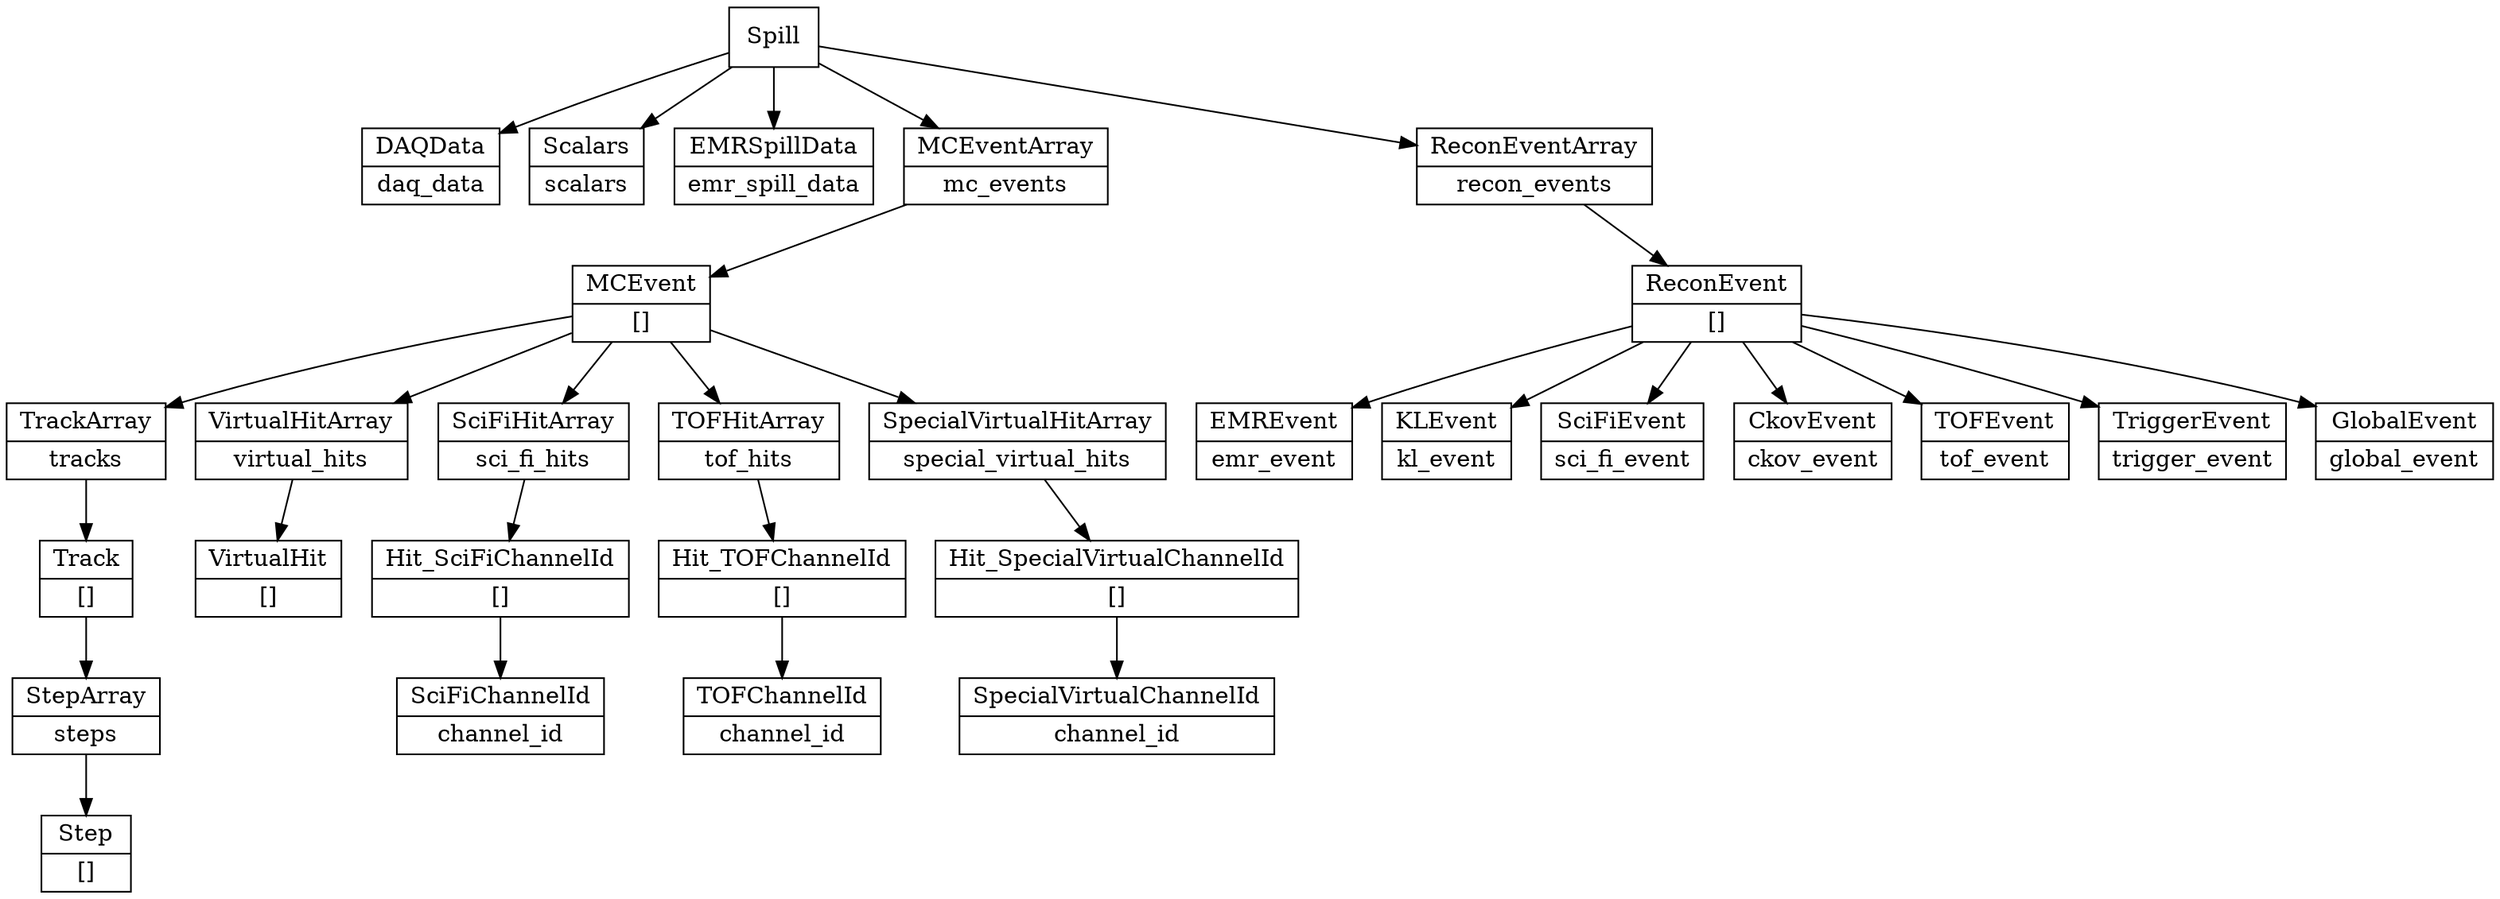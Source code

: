 digraph G {
node [shape=record];
  Spill [shape=record, label="{Spill}"]
  DAQData [shape=record, label="{DAQData|daq_data}"]
  Scalars [shape=record, label="{Scalars|scalars}"]
  EMRSpillData [shape=record, label="{EMRSpillData|emr_spill_data}"]

  MCEventArray [shape=record, label="{MCEventArray|mc_events}"]
  MCEvent [shape=record, label="{MCEvent|\[\]}"]
  TrackArray [shape=record, label="{TrackArray|tracks}"]
  Track [shape=record, label="{Track|\[\]}"]
  StepArray [shape=record, label="{StepArray|steps}"]
  Step [shape=record, label="{Step|\[\]}"]
  VirtualHitArray [shape=record, label="{VirtualHitArray|virtual_hits}"]
  VirtualHit [shape=record, label="{VirtualHit|\[\]}"]
  SciFiHitArray [shape=record, label="{SciFiHitArray|sci_fi_hits}"]
  Hit_SciFiChannelId [shape=record, label="{Hit_SciFiChannelId|\[\]}"]
  SciFiChannelId [shape=record, label="{SciFiChannelId|channel_id}"]
  TOFHitArray [shape=record, label="{TOFHitArray|tof_hits}"]
  Hit_TOFChannelId [shape=record, label="{Hit_TOFChannelId|\[\]}"]
  TOFChannelId [shape=record, label="{TOFChannelId|channel_id}"]
  SpecialVirtualHitArray [shape=record, label="{SpecialVirtualHitArray|special_virtual_hits}"]
  Hit_SpecialVirtualChannelId [shape=record, label="{Hit_SpecialVirtualChannelId|\[\]}"]  
  SpecialVirtualChannelId [shape=record, label="{SpecialVirtualChannelId|channel_id}"]

  ReconEventArray [shape=record, label="{ReconEventArray|recon_events}"]
  ReconEvent [shape=record, label="{ReconEvent|\[\]}"]
  EMREvent [shape=record, label="{EMREvent|emr_event}"]
  KLEvent [shape=record, label="{KLEvent|kl_event}"]
  SciFiEvent [shape=record, label="{SciFiEvent|sci_fi_event}"]
  CkovEvent [shape=record, label="{CkovEvent|ckov_event}"]
  TOFEvent [shape=record, label="{TOFEvent|tof_event}"]
  TriggerEvent [shape=record, label="{TriggerEvent|trigger_event}"]
  GlobalEvent [shape=record, label="{GlobalEvent|global_event }"]
  
  Spill->DAQData
  Spill->Scalars
  Spill->EMRSpillData
  Spill->MCEventArray->MCEvent
  Spill->ReconEventArray->ReconEvent

  ReconEvent->EMREvent
  ReconEvent->KLEvent
  ReconEvent->SciFiEvent
  ReconEvent->CkovEvent
  ReconEvent->TOFEvent
  ReconEvent->TriggerEvent
  ReconEvent->GlobalEvent

  MCEvent->TrackArray->Track->StepArray->Step
  MCEvent->VirtualHitArray->VirtualHit
  MCEvent->SciFiHitArray->Hit_SciFiChannelId->SciFiChannelId
  MCEvent->TOFHitArray->Hit_TOFChannelId->TOFChannelId
  MCEvent->SpecialVirtualHitArray->Hit_SpecialVirtualChannelId->SpecialVirtualChannelId

}

